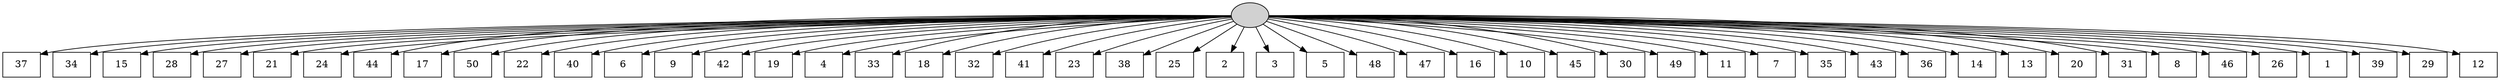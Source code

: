 digraph G {
0[style=filled, fillcolor=grey82, label=""];
1[shape=box,style=filled, fillcolor=white,label="37\n"];
2[shape=box,style=filled, fillcolor=white,label="34\n"];
3[shape=box,style=filled, fillcolor=white,label="15\n"];
4[shape=box,style=filled, fillcolor=white,label="28\n"];
5[shape=box,style=filled, fillcolor=white,label="27\n"];
6[shape=box,style=filled, fillcolor=white,label="21\n"];
7[shape=box,style=filled, fillcolor=white,label="24\n"];
8[shape=box,style=filled, fillcolor=white,label="44\n"];
9[shape=box,style=filled, fillcolor=white,label="17\n"];
10[shape=box,style=filled, fillcolor=white,label="50\n"];
11[shape=box,style=filled, fillcolor=white,label="22\n"];
12[shape=box,style=filled, fillcolor=white,label="40\n"];
13[shape=box,style=filled, fillcolor=white,label="6\n"];
14[shape=box,style=filled, fillcolor=white,label="9\n"];
15[shape=box,style=filled, fillcolor=white,label="42\n"];
16[shape=box,style=filled, fillcolor=white,label="19\n"];
17[shape=box,style=filled, fillcolor=white,label="4\n"];
18[shape=box,style=filled, fillcolor=white,label="33\n"];
19[shape=box,style=filled, fillcolor=white,label="18\n"];
20[shape=box,style=filled, fillcolor=white,label="32\n"];
21[shape=box,style=filled, fillcolor=white,label="41\n"];
22[shape=box,style=filled, fillcolor=white,label="23\n"];
23[shape=box,style=filled, fillcolor=white,label="38\n"];
24[shape=box,style=filled, fillcolor=white,label="25\n"];
25[shape=box,style=filled, fillcolor=white,label="2\n"];
26[shape=box,style=filled, fillcolor=white,label="3\n"];
27[shape=box,style=filled, fillcolor=white,label="5\n"];
28[shape=box,style=filled, fillcolor=white,label="48\n"];
29[shape=box,style=filled, fillcolor=white,label="47\n"];
30[shape=box,style=filled, fillcolor=white,label="16\n"];
31[shape=box,style=filled, fillcolor=white,label="10\n"];
32[shape=box,style=filled, fillcolor=white,label="45\n"];
33[shape=box,style=filled, fillcolor=white,label="30\n"];
34[shape=box,style=filled, fillcolor=white,label="49\n"];
35[shape=box,style=filled, fillcolor=white,label="11\n"];
36[shape=box,style=filled, fillcolor=white,label="7\n"];
37[shape=box,style=filled, fillcolor=white,label="35\n"];
38[shape=box,style=filled, fillcolor=white,label="43\n"];
39[shape=box,style=filled, fillcolor=white,label="36\n"];
40[shape=box,style=filled, fillcolor=white,label="14\n"];
41[shape=box,style=filled, fillcolor=white,label="13\n"];
42[shape=box,style=filled, fillcolor=white,label="20\n"];
43[shape=box,style=filled, fillcolor=white,label="31\n"];
44[shape=box,style=filled, fillcolor=white,label="8\n"];
45[shape=box,style=filled, fillcolor=white,label="46\n"];
46[shape=box,style=filled, fillcolor=white,label="26\n"];
47[shape=box,style=filled, fillcolor=white,label="1\n"];
48[shape=box,style=filled, fillcolor=white,label="39\n"];
49[shape=box,style=filled, fillcolor=white,label="29\n"];
50[shape=box,style=filled, fillcolor=white,label="12\n"];
0->1 ;
0->2 ;
0->3 ;
0->4 ;
0->5 ;
0->6 ;
0->7 ;
0->8 ;
0->9 ;
0->10 ;
0->11 ;
0->12 ;
0->13 ;
0->14 ;
0->15 ;
0->16 ;
0->17 ;
0->18 ;
0->19 ;
0->20 ;
0->21 ;
0->22 ;
0->23 ;
0->24 ;
0->25 ;
0->26 ;
0->27 ;
0->28 ;
0->29 ;
0->30 ;
0->31 ;
0->32 ;
0->33 ;
0->34 ;
0->35 ;
0->36 ;
0->37 ;
0->38 ;
0->39 ;
0->40 ;
0->41 ;
0->42 ;
0->43 ;
0->44 ;
0->45 ;
0->46 ;
0->47 ;
0->48 ;
0->49 ;
0->50 ;
}
